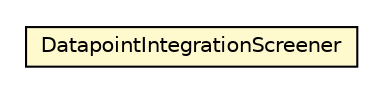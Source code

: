 #!/usr/local/bin/dot
#
# Class diagram 
# Generated by UMLGraph version R5_6-24-gf6e263 (http://www.umlgraph.org/)
#

digraph G {
	edge [fontname="Helvetica",fontsize=10,labelfontname="Helvetica",labelfontsize=10];
	node [fontname="Helvetica",fontsize=10,shape=plaintext];
	nodesep=0.25;
	ranksep=0.5;
	// org.universAAL.lddi.abstraction.config.tool.DatapointIntegrationScreener
	c133074 [label=<<table title="org.universAAL.lddi.abstraction.config.tool.DatapointIntegrationScreener" border="0" cellborder="1" cellspacing="0" cellpadding="2" port="p" bgcolor="lemonChiffon" href="./DatapointIntegrationScreener.html">
		<tr><td><table border="0" cellspacing="0" cellpadding="1">
<tr><td align="center" balign="center"> DatapointIntegrationScreener </td></tr>
		</table></td></tr>
		</table>>, URL="./DatapointIntegrationScreener.html", fontname="Helvetica", fontcolor="black", fontsize=10.0];
}

